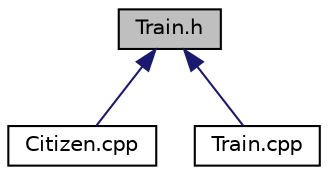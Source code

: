 digraph "Train.h"
{
 // LATEX_PDF_SIZE
  edge [fontname="Helvetica",fontsize="10",labelfontname="Helvetica",labelfontsize="10"];
  node [fontname="Helvetica",fontsize="10",shape=record];
  Node1 [label="Train.h",height=0.2,width=0.4,color="black", fillcolor="grey75", style="filled", fontcolor="black",tooltip="Declaration of the Train class."];
  Node1 -> Node2 [dir="back",color="midnightblue",fontsize="10",style="solid"];
  Node2 [label="Citizen.cpp",height=0.2,width=0.4,color="black", fillcolor="white", style="filled",URL="$Citizen_8cpp.html",tooltip=" "];
  Node1 -> Node3 [dir="back",color="midnightblue",fontsize="10",style="solid"];
  Node3 [label="Train.cpp",height=0.2,width=0.4,color="black", fillcolor="white", style="filled",URL="$Train_8cpp.html",tooltip=" "];
}
